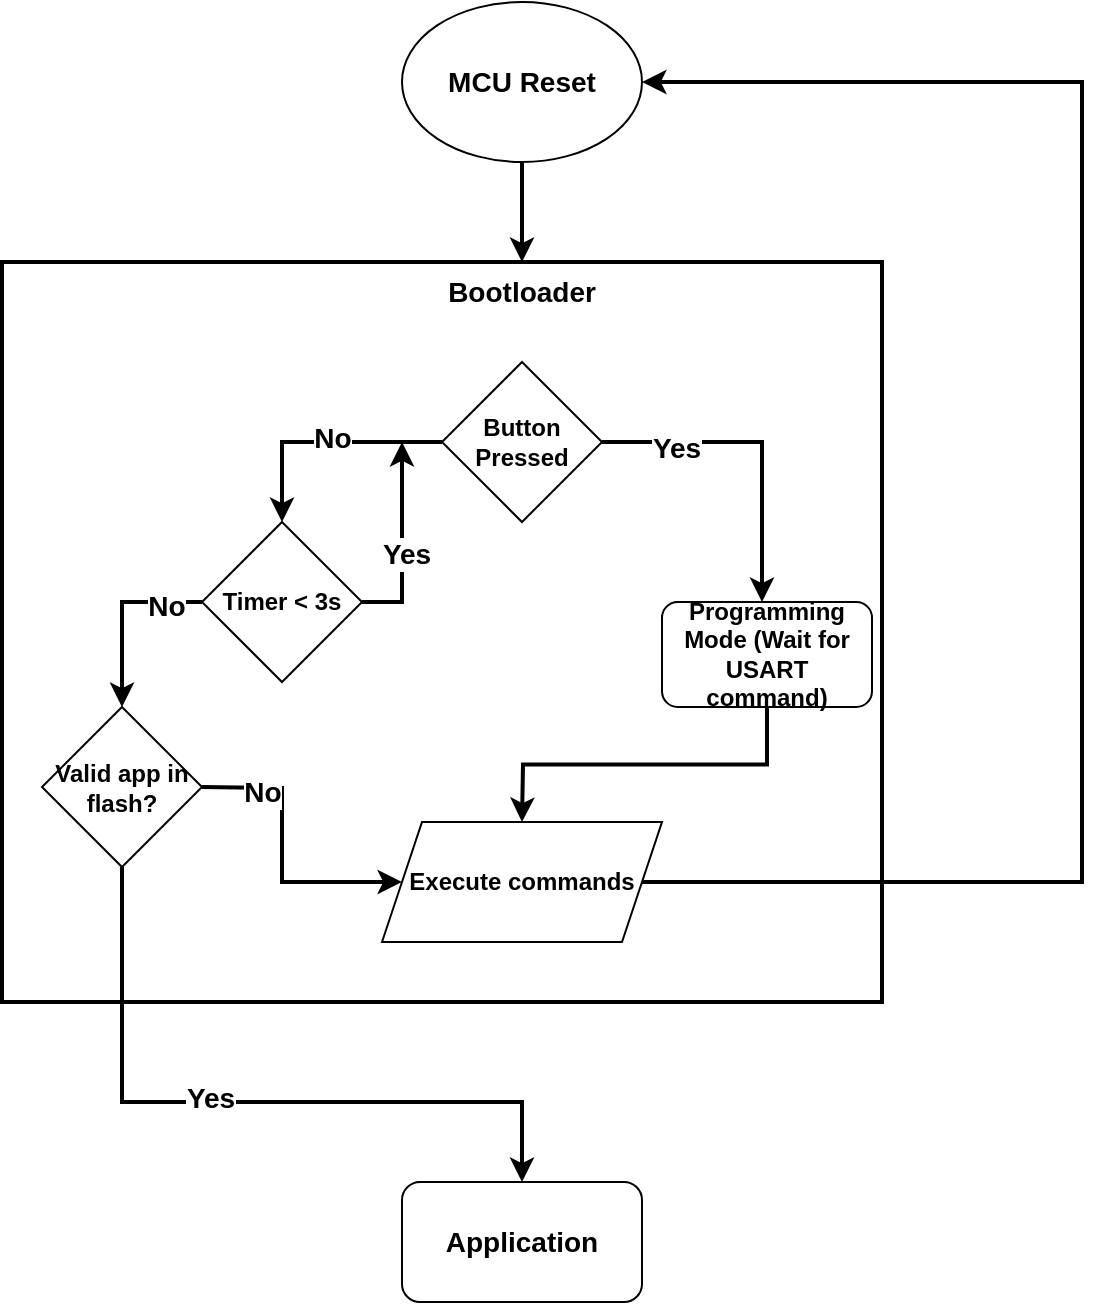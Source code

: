<mxfile version="24.0.4" type="device">
  <diagram name="Page-1" id="aQSeHkPpyPb31Xqm1wQv">
    <mxGraphModel dx="1234" dy="1153" grid="1" gridSize="10" guides="1" tooltips="1" connect="1" arrows="1" fold="1" page="1" pageScale="1" pageWidth="850" pageHeight="1100" math="0" shadow="0">
      <root>
        <mxCell id="0" />
        <mxCell id="1" parent="0" />
        <mxCell id="EPbUYO5uszuvC8DlHDQy-13" value="" style="rounded=0;whiteSpace=wrap;html=1;fillColor=none;strokeWidth=2;" vertex="1" parent="1">
          <mxGeometry x="100" y="260" width="440" height="370" as="geometry" />
        </mxCell>
        <mxCell id="EPbUYO5uszuvC8DlHDQy-1" value="&lt;font style=&quot;font-size: 14px;&quot;&gt;&lt;b&gt;MCU Reset&lt;/b&gt;&lt;/font&gt;" style="ellipse;whiteSpace=wrap;html=1;" vertex="1" parent="1">
          <mxGeometry x="300" y="130" width="120" height="80" as="geometry" />
        </mxCell>
        <mxCell id="EPbUYO5uszuvC8DlHDQy-2" value="" style="endArrow=classic;html=1;rounded=0;exitX=0.5;exitY=1;exitDx=0;exitDy=0;strokeWidth=2;" edge="1" parent="1" source="EPbUYO5uszuvC8DlHDQy-1">
          <mxGeometry width="50" height="50" relative="1" as="geometry">
            <mxPoint x="400" y="610" as="sourcePoint" />
            <mxPoint x="360" y="260" as="targetPoint" />
          </mxGeometry>
        </mxCell>
        <mxCell id="EPbUYO5uszuvC8DlHDQy-5" value="&lt;b&gt;Button Pressed&lt;/b&gt;" style="rhombus;whiteSpace=wrap;html=1;" vertex="1" parent="1">
          <mxGeometry x="320" y="310" width="80" height="80" as="geometry" />
        </mxCell>
        <mxCell id="EPbUYO5uszuvC8DlHDQy-6" value="" style="endArrow=classic;html=1;rounded=0;exitX=1;exitY=0.5;exitDx=0;exitDy=0;strokeWidth=2;" edge="1" parent="1" source="EPbUYO5uszuvC8DlHDQy-5">
          <mxGeometry width="50" height="50" relative="1" as="geometry">
            <mxPoint x="400" y="560" as="sourcePoint" />
            <mxPoint x="480" y="430" as="targetPoint" />
            <Array as="points">
              <mxPoint x="480" y="350" />
            </Array>
          </mxGeometry>
        </mxCell>
        <mxCell id="EPbUYO5uszuvC8DlHDQy-16" value="Yes" style="edgeLabel;html=1;align=center;verticalAlign=middle;resizable=0;points=[];fontSize=14;fontStyle=1" vertex="1" connectable="0" parent="EPbUYO5uszuvC8DlHDQy-6">
          <mxGeometry x="-0.537" y="-3" relative="1" as="geometry">
            <mxPoint as="offset" />
          </mxGeometry>
        </mxCell>
        <mxCell id="EPbUYO5uszuvC8DlHDQy-9" value="&lt;b&gt;Timer &amp;lt; 3s&lt;/b&gt;" style="rhombus;whiteSpace=wrap;html=1;" vertex="1" parent="1">
          <mxGeometry x="200" y="390" width="80" height="80" as="geometry" />
        </mxCell>
        <mxCell id="EPbUYO5uszuvC8DlHDQy-10" value="" style="endArrow=classic;html=1;rounded=0;exitX=0;exitY=0.5;exitDx=0;exitDy=0;entryX=0.5;entryY=0;entryDx=0;entryDy=0;strokeWidth=2;" edge="1" parent="1" source="EPbUYO5uszuvC8DlHDQy-5" target="EPbUYO5uszuvC8DlHDQy-9">
          <mxGeometry width="50" height="50" relative="1" as="geometry">
            <mxPoint x="400" y="560" as="sourcePoint" />
            <mxPoint x="450" y="510" as="targetPoint" />
            <Array as="points">
              <mxPoint x="240" y="350" />
            </Array>
          </mxGeometry>
        </mxCell>
        <mxCell id="EPbUYO5uszuvC8DlHDQy-17" value="No" style="edgeLabel;html=1;align=center;verticalAlign=middle;resizable=0;points=[];fontSize=14;fontStyle=1" vertex="1" connectable="0" parent="EPbUYO5uszuvC8DlHDQy-10">
          <mxGeometry x="-0.083" y="-2" relative="1" as="geometry">
            <mxPoint as="offset" />
          </mxGeometry>
        </mxCell>
        <mxCell id="EPbUYO5uszuvC8DlHDQy-11" value="" style="endArrow=classic;html=1;rounded=0;exitX=1;exitY=0.5;exitDx=0;exitDy=0;strokeWidth=2;" edge="1" parent="1" source="EPbUYO5uszuvC8DlHDQy-9">
          <mxGeometry width="50" height="50" relative="1" as="geometry">
            <mxPoint x="300" y="480" as="sourcePoint" />
            <mxPoint x="300" y="350" as="targetPoint" />
            <Array as="points">
              <mxPoint x="300" y="430" />
            </Array>
          </mxGeometry>
        </mxCell>
        <mxCell id="EPbUYO5uszuvC8DlHDQy-18" value="Yes" style="edgeLabel;html=1;align=center;verticalAlign=middle;resizable=0;points=[];fontSize=14;fontStyle=1" vertex="1" connectable="0" parent="EPbUYO5uszuvC8DlHDQy-11">
          <mxGeometry x="-0.12" y="-2" relative="1" as="geometry">
            <mxPoint as="offset" />
          </mxGeometry>
        </mxCell>
        <mxCell id="EPbUYO5uszuvC8DlHDQy-14" value="&lt;font style=&quot;font-size: 14px;&quot;&gt;&lt;b&gt;Bootloader&lt;/b&gt;&lt;/font&gt;" style="text;html=1;align=center;verticalAlign=middle;whiteSpace=wrap;rounded=0;" vertex="1" parent="1">
          <mxGeometry x="330" y="260" width="60" height="30" as="geometry" />
        </mxCell>
        <mxCell id="EPbUYO5uszuvC8DlHDQy-15" value="" style="endArrow=classic;html=1;rounded=0;exitX=0;exitY=0.5;exitDx=0;exitDy=0;entryX=0.5;entryY=0;entryDx=0;entryDy=0;strokeWidth=2;" edge="1" parent="1" source="EPbUYO5uszuvC8DlHDQy-9" target="EPbUYO5uszuvC8DlHDQy-25">
          <mxGeometry width="50" height="50" relative="1" as="geometry">
            <mxPoint x="400" y="610" as="sourcePoint" />
            <mxPoint x="120" y="480" as="targetPoint" />
            <Array as="points">
              <mxPoint x="160" y="430" />
            </Array>
          </mxGeometry>
        </mxCell>
        <mxCell id="EPbUYO5uszuvC8DlHDQy-27" value="No" style="edgeLabel;html=1;align=center;verticalAlign=middle;resizable=0;points=[];fontSize=14;fontStyle=1" vertex="1" connectable="0" parent="EPbUYO5uszuvC8DlHDQy-15">
          <mxGeometry x="-0.601" y="2" relative="1" as="geometry">
            <mxPoint as="offset" />
          </mxGeometry>
        </mxCell>
        <mxCell id="EPbUYO5uszuvC8DlHDQy-22" style="edgeStyle=orthogonalEdgeStyle;rounded=0;orthogonalLoop=1;jettySize=auto;html=1;entryX=0.5;entryY=1;entryDx=0;entryDy=0;exitX=0.5;exitY=1;exitDx=0;exitDy=0;strokeWidth=2;" edge="1" parent="1" source="EPbUYO5uszuvC8DlHDQy-19">
          <mxGeometry relative="1" as="geometry">
            <mxPoint x="360" y="540" as="targetPoint" />
          </mxGeometry>
        </mxCell>
        <mxCell id="EPbUYO5uszuvC8DlHDQy-19" value="&lt;b&gt;Programming Mode (Wait for USART command)&lt;/b&gt;" style="rounded=1;whiteSpace=wrap;html=1;" vertex="1" parent="1">
          <mxGeometry x="430" y="430" width="105" height="52.5" as="geometry" />
        </mxCell>
        <mxCell id="EPbUYO5uszuvC8DlHDQy-23" value="&lt;b&gt;Execute commands&lt;/b&gt;" style="shape=parallelogram;perimeter=parallelogramPerimeter;whiteSpace=wrap;html=1;fixedSize=1;" vertex="1" parent="1">
          <mxGeometry x="290" y="540" width="140" height="60" as="geometry" />
        </mxCell>
        <mxCell id="EPbUYO5uszuvC8DlHDQy-24" value="" style="endArrow=classic;html=1;rounded=0;entryX=1;entryY=0.5;entryDx=0;entryDy=0;exitX=1;exitY=0.5;exitDx=0;exitDy=0;strokeWidth=2;" edge="1" parent="1" source="EPbUYO5uszuvC8DlHDQy-23" target="EPbUYO5uszuvC8DlHDQy-1">
          <mxGeometry width="50" height="50" relative="1" as="geometry">
            <mxPoint x="400" y="610" as="sourcePoint" />
            <mxPoint x="450" y="560" as="targetPoint" />
            <Array as="points">
              <mxPoint x="640" y="570" />
              <mxPoint x="640" y="170" />
            </Array>
          </mxGeometry>
        </mxCell>
        <mxCell id="EPbUYO5uszuvC8DlHDQy-25" value="&lt;b&gt;Valid app in flash?&lt;/b&gt;" style="rhombus;whiteSpace=wrap;html=1;" vertex="1" parent="1">
          <mxGeometry x="120" y="482.5" width="80" height="80" as="geometry" />
        </mxCell>
        <mxCell id="EPbUYO5uszuvC8DlHDQy-26" value="" style="endArrow=classic;html=1;rounded=0;exitX=1;exitY=0.5;exitDx=0;exitDy=0;entryX=0;entryY=0.5;entryDx=0;entryDy=0;strokeWidth=2;" edge="1" parent="1" source="EPbUYO5uszuvC8DlHDQy-25" target="EPbUYO5uszuvC8DlHDQy-23">
          <mxGeometry width="50" height="50" relative="1" as="geometry">
            <mxPoint x="400" y="610" as="sourcePoint" />
            <mxPoint x="450" y="560" as="targetPoint" />
            <Array as="points">
              <mxPoint x="240" y="523" />
              <mxPoint x="240" y="570" />
            </Array>
          </mxGeometry>
        </mxCell>
        <mxCell id="EPbUYO5uszuvC8DlHDQy-28" value="No" style="edgeLabel;html=1;align=center;verticalAlign=middle;resizable=0;points=[];fontSize=14;fontStyle=1" vertex="1" connectable="0" parent="EPbUYO5uszuvC8DlHDQy-26">
          <mxGeometry x="-0.592" y="-2" relative="1" as="geometry">
            <mxPoint as="offset" />
          </mxGeometry>
        </mxCell>
        <mxCell id="EPbUYO5uszuvC8DlHDQy-30" value="&lt;font style=&quot;font-size: 14px;&quot;&gt;&lt;b&gt;Application&lt;/b&gt;&lt;/font&gt;" style="rounded=1;whiteSpace=wrap;html=1;" vertex="1" parent="1">
          <mxGeometry x="300" y="720" width="120" height="60" as="geometry" />
        </mxCell>
        <mxCell id="EPbUYO5uszuvC8DlHDQy-31" value="" style="endArrow=classic;html=1;rounded=0;exitX=0.5;exitY=1;exitDx=0;exitDy=0;entryX=0.5;entryY=0;entryDx=0;entryDy=0;strokeWidth=2;" edge="1" parent="1" source="EPbUYO5uszuvC8DlHDQy-25" target="EPbUYO5uszuvC8DlHDQy-30">
          <mxGeometry width="50" height="50" relative="1" as="geometry">
            <mxPoint x="400" y="610" as="sourcePoint" />
            <mxPoint x="450" y="560" as="targetPoint" />
            <Array as="points">
              <mxPoint x="160" y="680" />
              <mxPoint x="360" y="680" />
            </Array>
          </mxGeometry>
        </mxCell>
        <mxCell id="EPbUYO5uszuvC8DlHDQy-32" value="Yes" style="edgeLabel;html=1;align=center;verticalAlign=middle;resizable=0;points=[];fontSize=14;fontStyle=1" vertex="1" connectable="0" parent="EPbUYO5uszuvC8DlHDQy-31">
          <mxGeometry x="-0.102" y="2" relative="1" as="geometry">
            <mxPoint x="1" as="offset" />
          </mxGeometry>
        </mxCell>
      </root>
    </mxGraphModel>
  </diagram>
</mxfile>
